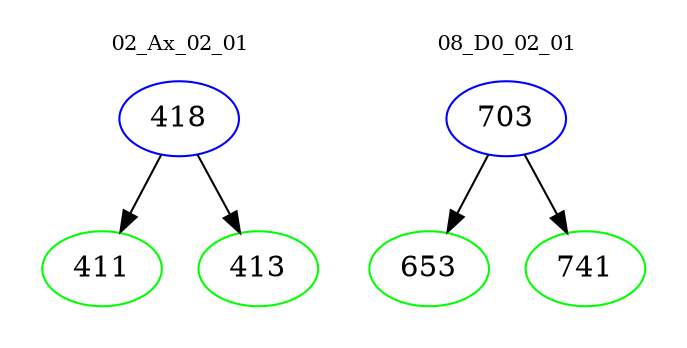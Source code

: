 digraph{
subgraph cluster_0 {
color = white
label = "02_Ax_02_01";
fontsize=10;
T0_418 [label="418", color="blue"]
T0_418 -> T0_411 [color="black"]
T0_411 [label="411", color="green"]
T0_418 -> T0_413 [color="black"]
T0_413 [label="413", color="green"]
}
subgraph cluster_1 {
color = white
label = "08_D0_02_01";
fontsize=10;
T1_703 [label="703", color="blue"]
T1_703 -> T1_653 [color="black"]
T1_653 [label="653", color="green"]
T1_703 -> T1_741 [color="black"]
T1_741 [label="741", color="green"]
}
}
